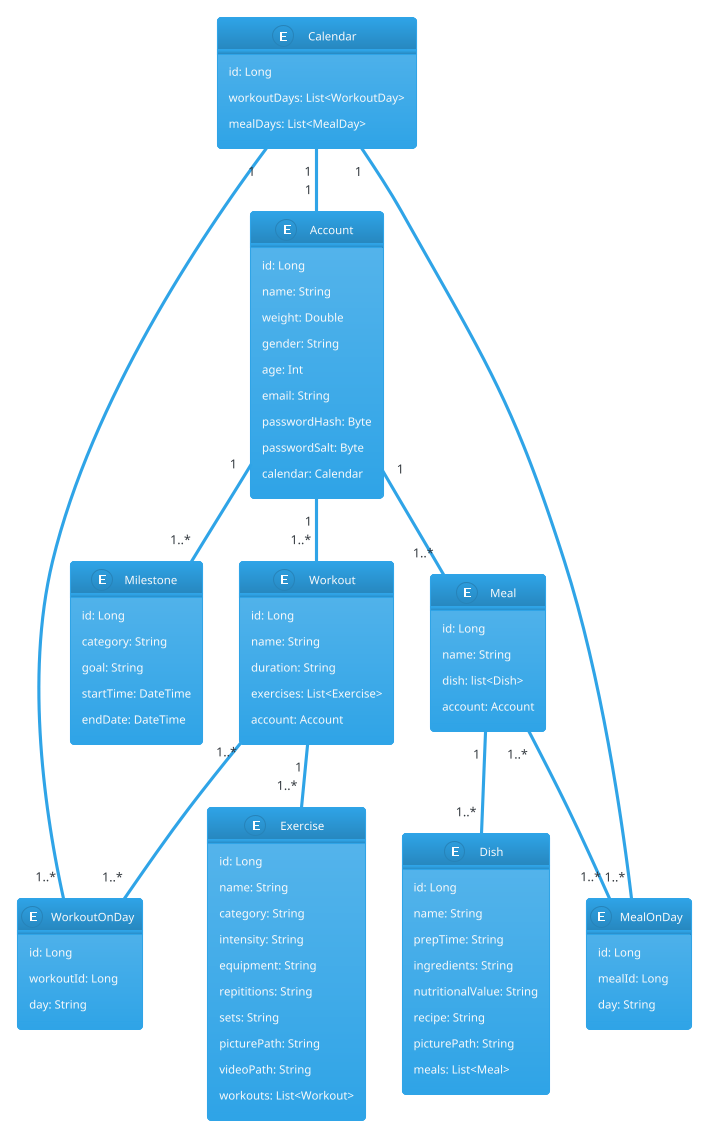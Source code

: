 @startuml
!theme cerulean

entity Calendar{
    id: Long
    workoutDays: List<WorkoutDay>
    mealDays: List<MealDay>
}
entity Account{
    id: Long
    name: String
    weight: Double
    gender: String
    age: Int
    email: String
    passwordHash: Byte 
    passwordSalt: Byte
    calendar: Calendar
    
} 
entity Workout{
    id: Long
    name: String
    duration: String
    exercises: List<Exercise>
    account: Account
}
entity Meal {
    id: Long
    name: String
    dish: list<Dish>
    account: Account
}
entity Dish {
    id: Long
    name: String
    prepTime: String
    ingredients: String
    nutritionalValue: String
    recipe: String
    picturePath: String
    meals: List<Meal>
}
entity Exercise{
    id: Long
    name: String
    category: String
    intensity: String
    equipment: String
    repititions: String
    sets: String
    picturePath: String
    videoPath: String
    workouts: List<Workout>
}

entity Milestone{
    id: Long
    category: String
    goal: String
    startTime: DateTime 
    endDate: DateTime
}

entity WorkoutOnDay{
    id: Long
    workoutId: Long
    day: String
    }

entity MealOnDay{
    id: Long
    mealId: Long
    day: String
    }


Calendar "1" -- "1" Account
Account "1" -- "1..*" Workout
Account "1" -- "1..*" Meal
Meal "1" -- "1..*" Dish
Workout "1" -- "1..*" Exercise
Account "1" -- "1..*" Milestone
Calendar "1" -- "1..*" WorkoutOnDay
Calendar "1" -- "1..*" MealOnDay
Meal "1..*" -- "1..*" MealOnDay
Workout "1..*" -- "1..*" WorkoutOnDay


@enduml